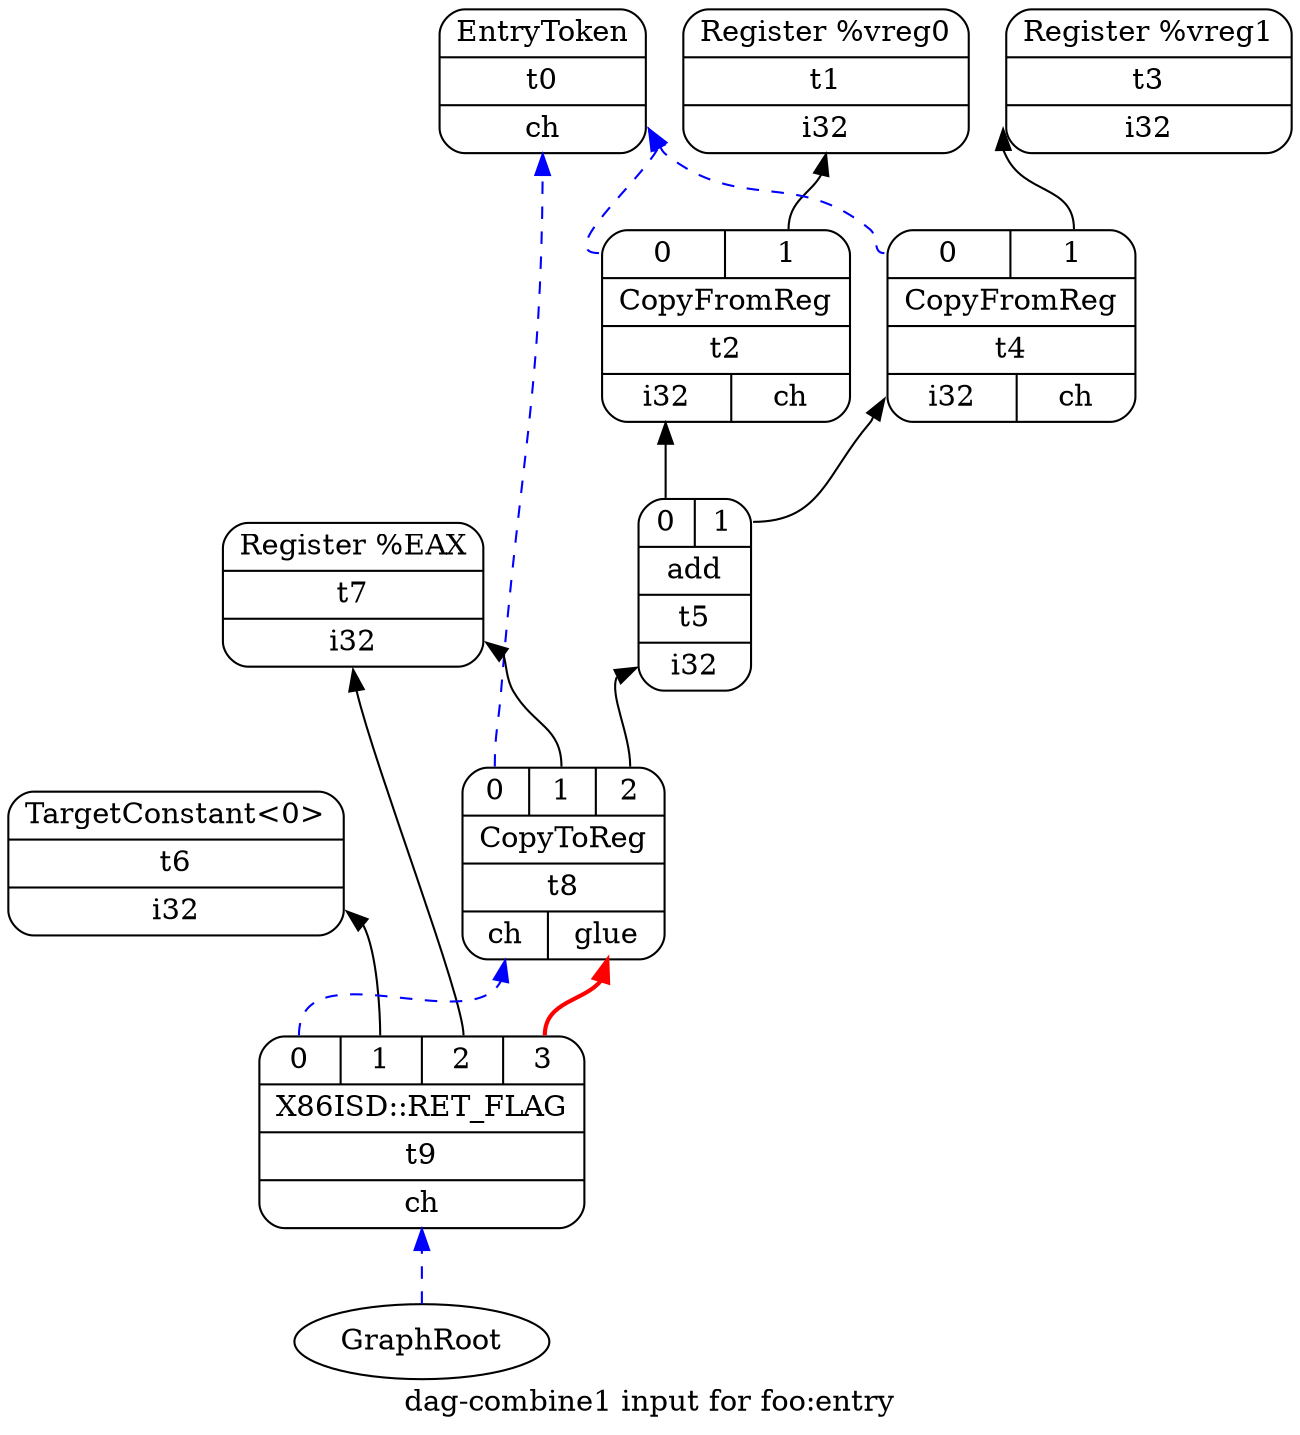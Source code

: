 digraph "dag-combine1 input for foo:entry" {
	rankdir="BT";
	label="dag-combine1 input for foo:entry";

	Node0x3f8d2b0 [shape=record,shape=Mrecord,label="{EntryToken|t0|{<d0>ch}}"];
	Node0x3fdee50 [shape=record,shape=Mrecord,label="{Register %vreg0|t1|{<d0>i32}}"];
	Node0x3fdeec0 [shape=record,shape=Mrecord,label="{{<s0>0|<s1>1}|CopyFromReg|t2|{<d0>i32|<d1>ch}}"];
	Node0x3fdeec0:s0 -> Node0x3f8d2b0:d0[color=blue,style=dashed];
	Node0x3fdeec0:s1 -> Node0x3fdee50:d0;
	Node0x3fdef30 [shape=record,shape=Mrecord,label="{Register %vreg1|t3|{<d0>i32}}"];
	Node0x3fdefa0 [shape=record,shape=Mrecord,label="{{<s0>0|<s1>1}|CopyFromReg|t4|{<d0>i32|<d1>ch}}"];
	Node0x3fdefa0:s0 -> Node0x3f8d2b0:d0[color=blue,style=dashed];
	Node0x3fdefa0:s1 -> Node0x3fdef30:d0;
	Node0x3fdf010 [shape=record,shape=Mrecord,label="{{<s0>0|<s1>1}|add|t5|{<d0>i32}}"];
	Node0x3fdf010:s0 -> Node0x3fdeec0:d0;
	Node0x3fdf010:s1 -> Node0x3fdefa0:d0;
	Node0x3fdf080 [shape=record,shape=Mrecord,label="{TargetConstant\<0\>|t6|{<d0>i32}}"];
	Node0x3fdf0f0 [shape=record,shape=Mrecord,label="{Register %EAX|t7|{<d0>i32}}"];
	Node0x3fdf160 [shape=record,shape=Mrecord,label="{{<s0>0|<s1>1|<s2>2}|CopyToReg|t8|{<d0>ch|<d1>glue}}"];
	Node0x3fdf160:s0 -> Node0x3f8d2b0:d0[color=blue,style=dashed];
	Node0x3fdf160:s1 -> Node0x3fdf0f0:d0;
	Node0x3fdf160:s2 -> Node0x3fdf010:d0;
	Node0x3fdf1d0 [shape=record,shape=Mrecord,label="{{<s0>0|<s1>1|<s2>2|<s3>3}|X86ISD::RET_FLAG|t9|{<d0>ch}}"];
	Node0x3fdf1d0:s0 -> Node0x3fdf160:d0[color=blue,style=dashed];
	Node0x3fdf1d0:s1 -> Node0x3fdf080:d0;
	Node0x3fdf1d0:s2 -> Node0x3fdf0f0:d0;
	Node0x3fdf1d0:s3 -> Node0x3fdf160:d1[color=red,style=bold];
	Node0x0[ plaintext=circle, label ="GraphRoot"];
	Node0x0 -> Node0x3fdf1d0:d0[color=blue,style=dashed];
}
